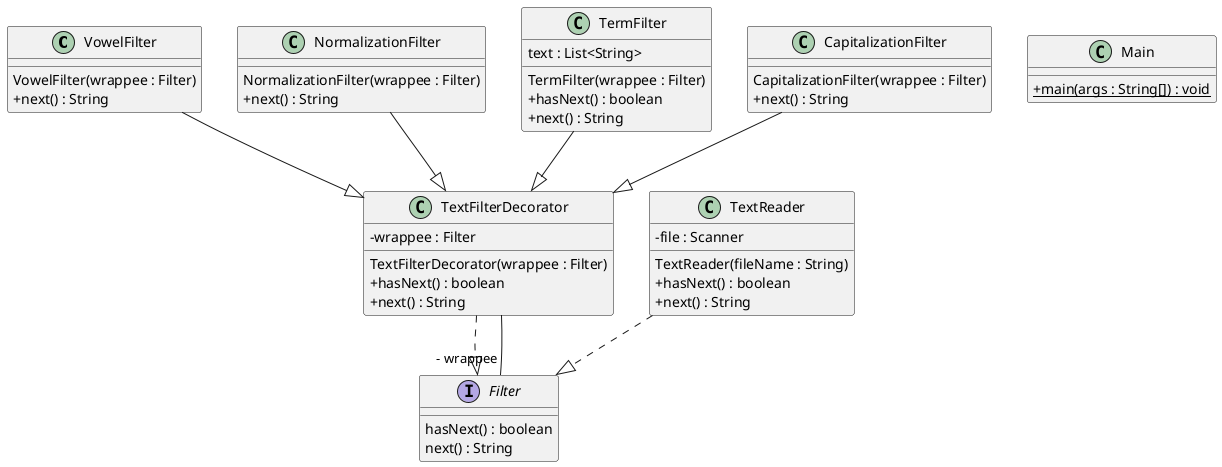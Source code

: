@startuml
skinparam classAttributeIconSize 0
class VowelFilter{
VowelFilter(wrappee : Filter)
+ next() : String
}
VowelFilter --|> TextFilterDecorator
class Main{
+ {static} main(args : String[]) : void
}
class TextFilterDecorator{
- wrappee : Filter
TextFilterDecorator(wrappee : Filter)
+ hasNext() : boolean
+ next() : String
}
TextFilterDecorator ..|> Filter
class NormalizationFilter{
NormalizationFilter(wrappee : Filter)
+ next() : String
}
NormalizationFilter --|> TextFilterDecorator
class TermFilter{
text : List<String>
TermFilter(wrappee : Filter)
+ hasNext() : boolean
+ next() : String
}
TermFilter --|> TextFilterDecorator
class TextReader{
- file : Scanner
TextReader(fileName : String)
+ hasNext() : boolean
+ next() : String
}
TextReader ..|> Filter
class CapitalizationFilter{
CapitalizationFilter(wrappee : Filter)
+ next() : String
}
CapitalizationFilter --|> TextFilterDecorator
TextFilterDecorator--"- wrappee" Filter
interface Filter{
hasNext() : boolean
next() : String
}
@enduml